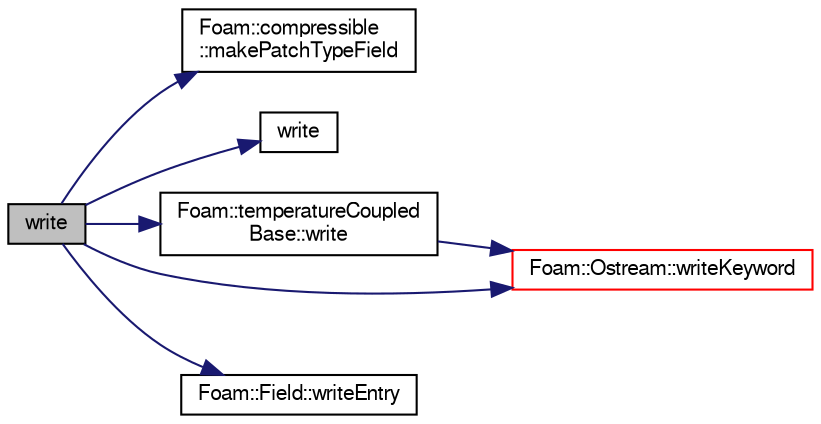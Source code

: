 digraph "write"
{
  bgcolor="transparent";
  edge [fontname="FreeSans",fontsize="10",labelfontname="FreeSans",labelfontsize="10"];
  node [fontname="FreeSans",fontsize="10",shape=record];
  rankdir="LR";
  Node428 [label="write",height=0.2,width=0.4,color="black", fillcolor="grey75", style="filled", fontcolor="black"];
  Node428 -> Node429 [color="midnightblue",fontsize="10",style="solid",fontname="FreeSans"];
  Node429 [label="Foam::compressible\l::makePatchTypeField",height=0.2,width=0.4,color="black",URL="$a21173.html#ab1c25a3141d2f250aa615d7356265628"];
  Node428 -> Node430 [color="midnightblue",fontsize="10",style="solid",fontname="FreeSans"];
  Node430 [label="write",height=0.2,width=0.4,color="black",URL="$a19709.html#a8f30b3c2179b03a7acf273e9dea43342"];
  Node428 -> Node431 [color="midnightblue",fontsize="10",style="solid",fontname="FreeSans"];
  Node431 [label="Foam::temperatureCoupled\lBase::write",height=0.2,width=0.4,color="black",URL="$a30786.html#a293fdfec8bdfbd5c3913ab4c9f3454ff",tooltip="Write. "];
  Node431 -> Node432 [color="midnightblue",fontsize="10",style="solid",fontname="FreeSans"];
  Node432 [label="Foam::Ostream::writeKeyword",height=0.2,width=0.4,color="red",URL="$a26238.html#a3c58b2bb9174ea3c4a5fa58095d1290e",tooltip="Write the keyword followed by an appropriate indentation. "];
  Node428 -> Node436 [color="midnightblue",fontsize="10",style="solid",fontname="FreeSans"];
  Node436 [label="Foam::Field::writeEntry",height=0.2,width=0.4,color="black",URL="$a26466.html#a7c03447f7f0471351fe57a41b62c8686",tooltip="Write the field as a dictionary entry. "];
  Node428 -> Node432 [color="midnightblue",fontsize="10",style="solid",fontname="FreeSans"];
}
